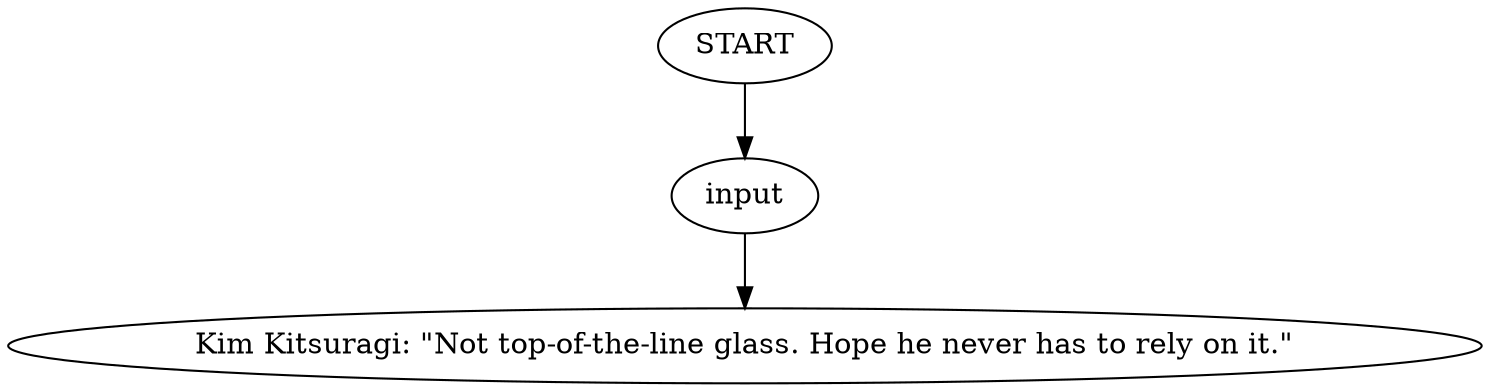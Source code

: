 # PAWNSHOP / KIM GLASS barks
# Kim reacts to you clicking on the glass.
# ==================================================
digraph G {
	  0 [label="START"];
	  1 [label="input"];
	  3 [label="Kim Kitsuragi: \"Not top-of-the-line glass. Hope he never has to rely on it.\""];
	  0 -> 1
	  1 -> 3
}

